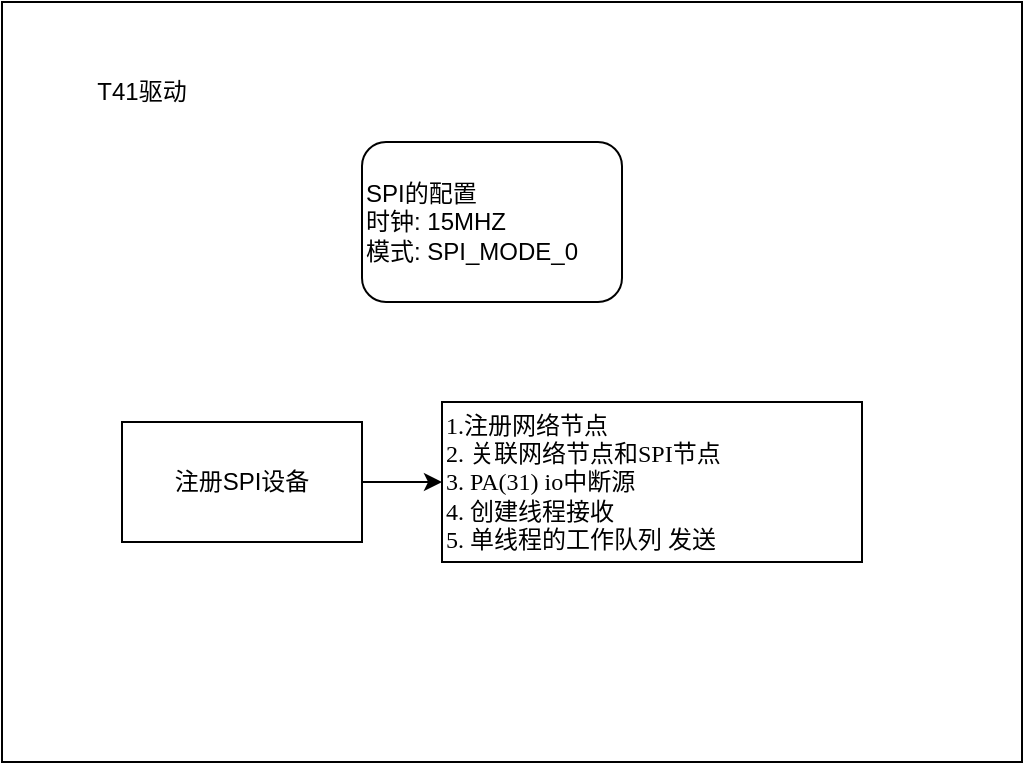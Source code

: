 <mxfile version="21.1.2" type="github">
  <diagram name="第 1 页" id="v4MzIW0OC9OzDbAx6UIw">
    <mxGraphModel dx="1050" dy="1794" grid="1" gridSize="10" guides="1" tooltips="1" connect="1" arrows="1" fold="1" page="1" pageScale="1" pageWidth="827" pageHeight="1169" math="0" shadow="0">
      <root>
        <mxCell id="0" />
        <mxCell id="1" parent="0" />
        <mxCell id="lxQ64VjgU-RyWVavI4Wj-2" style="edgeStyle=orthogonalEdgeStyle;rounded=0;orthogonalLoop=1;jettySize=auto;html=1;exitX=1;exitY=0.5;exitDx=0;exitDy=0;entryX=0;entryY=0.5;entryDx=0;entryDy=0;" edge="1" parent="1" source="Z7ZPwanggYLaX_cD4WW2-1" target="lxQ64VjgU-RyWVavI4Wj-1">
          <mxGeometry relative="1" as="geometry" />
        </mxCell>
        <mxCell id="Z7ZPwanggYLaX_cD4WW2-1" value="注册SPI设备" style="rounded=0;whiteSpace=wrap;html=1;" parent="1" vertex="1">
          <mxGeometry x="90" y="110" width="120" height="60" as="geometry" />
        </mxCell>
        <mxCell id="lxQ64VjgU-RyWVavI4Wj-1" value="1.注册网络节点&lt;br&gt;2. 关联网络节点和SPI节点&lt;br&gt;3. PA(31) io中断源&lt;br&gt;4. 创建线程接收&lt;br&gt;5. 单线程的工作队列 发送" style="rounded=0;whiteSpace=wrap;html=1;align=left;fontFamily=Tahoma;" vertex="1" parent="1">
          <mxGeometry x="250" y="100" width="210" height="80" as="geometry" />
        </mxCell>
        <mxCell id="lxQ64VjgU-RyWVavI4Wj-3" value="SPI的配置&lt;br&gt;时钟: 15MHZ&lt;br&gt;模式: SPI_MODE_0" style="rounded=1;whiteSpace=wrap;html=1;align=left;" vertex="1" parent="1">
          <mxGeometry x="210" y="-30" width="130" height="80" as="geometry" />
        </mxCell>
        <mxCell id="lxQ64VjgU-RyWVavI4Wj-4" value="" style="rounded=0;whiteSpace=wrap;html=1;fillColor=none;" vertex="1" parent="1">
          <mxGeometry x="30" y="-100" width="510" height="380" as="geometry" />
        </mxCell>
        <mxCell id="lxQ64VjgU-RyWVavI4Wj-6" value="T41驱动" style="text;html=1;strokeColor=none;fillColor=none;align=center;verticalAlign=middle;whiteSpace=wrap;rounded=0;" vertex="1" parent="1">
          <mxGeometry x="70" y="-70" width="60" height="30" as="geometry" />
        </mxCell>
      </root>
    </mxGraphModel>
  </diagram>
</mxfile>
